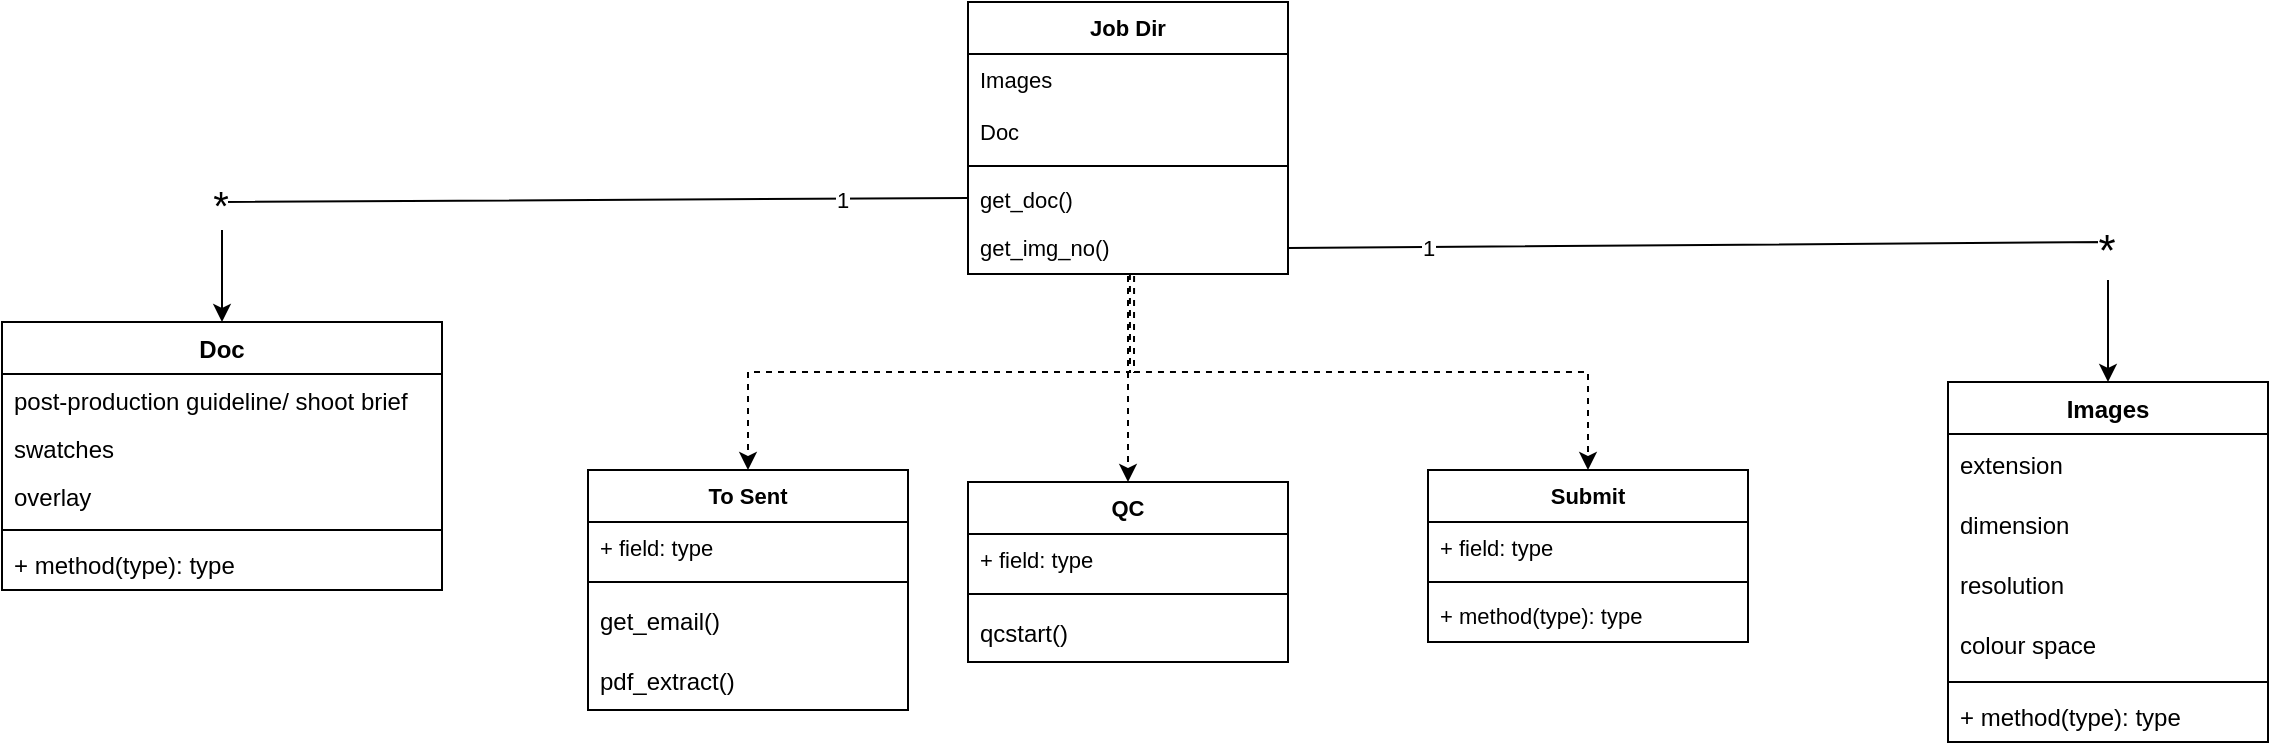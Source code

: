 <mxfile version="20.1.1" type="github">
  <diagram id="C5RBs43oDa-KdzZeNtuy" name="Page-1">
    <mxGraphModel dx="2253" dy="3107" grid="1" gridSize="10" guides="1" tooltips="1" connect="1" arrows="1" fold="1" page="1" pageScale="1" pageWidth="827" pageHeight="1169" math="0" shadow="0">
      <root>
        <mxCell id="WIyWlLk6GJQsqaUBKTNV-0" />
        <mxCell id="WIyWlLk6GJQsqaUBKTNV-1" parent="WIyWlLk6GJQsqaUBKTNV-0" />
        <mxCell id="VwqSUywwrIDKvCxyth-W-13" value="" style="endArrow=classic;html=1;rounded=0;exitX=0;exitY=0.5;exitDx=0;exitDy=0;entryX=0.5;entryY=0;entryDx=0;entryDy=0;" edge="1" parent="WIyWlLk6GJQsqaUBKTNV-1" source="VwqSUywwrIDKvCxyth-W-57" target="VwqSUywwrIDKvCxyth-W-30">
          <mxGeometry relative="1" as="geometry">
            <mxPoint x="140" y="-1100" as="sourcePoint" />
            <mxPoint x="40" y="-1100" as="targetPoint" />
            <Array as="points">
              <mxPoint x="-303" y="-1100" />
            </Array>
          </mxGeometry>
        </mxCell>
        <mxCell id="VwqSUywwrIDKvCxyth-W-17" value="&lt;font style=&quot;font-size: 20px;&quot;&gt;*&lt;/font&gt;" style="edgeLabel;html=1;align=center;verticalAlign=middle;resizable=0;points=[];" vertex="1" connectable="0" parent="VwqSUywwrIDKvCxyth-W-13">
          <mxGeometry x="0.727" y="-1" relative="1" as="geometry">
            <mxPoint as="offset" />
          </mxGeometry>
        </mxCell>
        <mxCell id="VwqSUywwrIDKvCxyth-W-18" value="1" style="edgeLabel;html=1;align=center;verticalAlign=middle;resizable=0;points=[];" vertex="1" connectable="0" parent="VwqSUywwrIDKvCxyth-W-13">
          <mxGeometry x="-0.709" relative="1" as="geometry">
            <mxPoint as="offset" />
          </mxGeometry>
        </mxCell>
        <mxCell id="VwqSUywwrIDKvCxyth-W-20" value="" style="endArrow=classic;html=1;rounded=0;entryX=0.5;entryY=0;entryDx=0;entryDy=0;exitX=1;exitY=0.5;exitDx=0;exitDy=0;" edge="1" parent="WIyWlLk6GJQsqaUBKTNV-1" source="VwqSUywwrIDKvCxyth-W-55" target="VwqSUywwrIDKvCxyth-W-37">
          <mxGeometry relative="1" as="geometry">
            <mxPoint x="250" y="-1140" as="sourcePoint" />
            <mxPoint x="420" y="-1100" as="targetPoint" />
            <Array as="points">
              <mxPoint x="640" y="-1080" />
            </Array>
          </mxGeometry>
        </mxCell>
        <mxCell id="VwqSUywwrIDKvCxyth-W-21" value="&lt;font style=&quot;font-size: 22px;&quot;&gt;*&lt;/font&gt;" style="edgeLabel;html=1;align=center;verticalAlign=middle;resizable=0;points=[];" vertex="1" connectable="0" parent="VwqSUywwrIDKvCxyth-W-20">
          <mxGeometry x="0.727" y="-1" relative="1" as="geometry">
            <mxPoint as="offset" />
          </mxGeometry>
        </mxCell>
        <mxCell id="VwqSUywwrIDKvCxyth-W-22" value="1" style="edgeLabel;html=1;align=center;verticalAlign=middle;resizable=0;points=[];" vertex="1" connectable="0" parent="VwqSUywwrIDKvCxyth-W-20">
          <mxGeometry x="-0.709" relative="1" as="geometry">
            <mxPoint as="offset" />
          </mxGeometry>
        </mxCell>
        <mxCell id="VwqSUywwrIDKvCxyth-W-30" value="Doc" style="swimlane;fontStyle=1;align=center;verticalAlign=top;childLayout=stackLayout;horizontal=1;startSize=26;horizontalStack=0;resizeParent=1;resizeParentMax=0;resizeLast=0;collapsible=1;marginBottom=0;" vertex="1" parent="WIyWlLk6GJQsqaUBKTNV-1">
          <mxGeometry x="-413" y="-1040" width="220" height="134" as="geometry" />
        </mxCell>
        <mxCell id="VwqSUywwrIDKvCxyth-W-31" value="post-production guideline/ shoot brief    " style="text;strokeColor=none;fillColor=none;align=left;verticalAlign=top;spacingLeft=4;spacingRight=4;overflow=hidden;rotatable=0;points=[[0,0.5],[1,0.5]];portConstraint=eastwest;" vertex="1" parent="VwqSUywwrIDKvCxyth-W-30">
          <mxGeometry y="26" width="220" height="24" as="geometry" />
        </mxCell>
        <mxCell id="VwqSUywwrIDKvCxyth-W-35" value="swatches" style="text;strokeColor=none;fillColor=none;align=left;verticalAlign=top;spacingLeft=4;spacingRight=4;overflow=hidden;rotatable=0;points=[[0,0.5],[1,0.5]];portConstraint=eastwest;" vertex="1" parent="VwqSUywwrIDKvCxyth-W-30">
          <mxGeometry y="50" width="220" height="24" as="geometry" />
        </mxCell>
        <mxCell id="VwqSUywwrIDKvCxyth-W-36" value="overlay" style="text;strokeColor=none;fillColor=none;align=left;verticalAlign=top;spacingLeft=4;spacingRight=4;overflow=hidden;rotatable=0;points=[[0,0.5],[1,0.5]];portConstraint=eastwest;" vertex="1" parent="VwqSUywwrIDKvCxyth-W-30">
          <mxGeometry y="74" width="220" height="26" as="geometry" />
        </mxCell>
        <mxCell id="VwqSUywwrIDKvCxyth-W-32" value="" style="line;strokeWidth=1;fillColor=none;align=left;verticalAlign=middle;spacingTop=-1;spacingLeft=3;spacingRight=3;rotatable=0;labelPosition=right;points=[];portConstraint=eastwest;" vertex="1" parent="VwqSUywwrIDKvCxyth-W-30">
          <mxGeometry y="100" width="220" height="8" as="geometry" />
        </mxCell>
        <mxCell id="VwqSUywwrIDKvCxyth-W-33" value="+ method(type): type" style="text;strokeColor=none;fillColor=none;align=left;verticalAlign=top;spacingLeft=4;spacingRight=4;overflow=hidden;rotatable=0;points=[[0,0.5],[1,0.5]];portConstraint=eastwest;" vertex="1" parent="VwqSUywwrIDKvCxyth-W-30">
          <mxGeometry y="108" width="220" height="26" as="geometry" />
        </mxCell>
        <mxCell id="VwqSUywwrIDKvCxyth-W-37" value="Images" style="swimlane;fontStyle=1;align=center;verticalAlign=top;childLayout=stackLayout;horizontal=1;startSize=26;horizontalStack=0;resizeParent=1;resizeParentMax=0;resizeLast=0;collapsible=1;marginBottom=0;" vertex="1" parent="WIyWlLk6GJQsqaUBKTNV-1">
          <mxGeometry x="560" y="-1010" width="160" height="180" as="geometry" />
        </mxCell>
        <mxCell id="jGZXXcA7KvOJNHB1vB-I-2" value="extension" style="text;strokeColor=none;fillColor=none;align=left;verticalAlign=middle;spacingLeft=4;spacingRight=4;overflow=hidden;points=[[0,0.5],[1,0.5]];portConstraint=eastwest;rotatable=0;" parent="VwqSUywwrIDKvCxyth-W-37" vertex="1">
          <mxGeometry y="26" width="160" height="30" as="geometry" />
        </mxCell>
        <mxCell id="jGZXXcA7KvOJNHB1vB-I-3" value="dimension" style="text;strokeColor=none;fillColor=none;align=left;verticalAlign=middle;spacingLeft=4;spacingRight=4;overflow=hidden;points=[[0,0.5],[1,0.5]];portConstraint=eastwest;rotatable=0;" parent="VwqSUywwrIDKvCxyth-W-37" vertex="1">
          <mxGeometry y="56" width="160" height="30" as="geometry" />
        </mxCell>
        <mxCell id="jGZXXcA7KvOJNHB1vB-I-4" value="resolution" style="text;strokeColor=none;fillColor=none;align=left;verticalAlign=middle;spacingLeft=4;spacingRight=4;overflow=hidden;points=[[0,0.5],[1,0.5]];portConstraint=eastwest;rotatable=0;" parent="VwqSUywwrIDKvCxyth-W-37" vertex="1">
          <mxGeometry y="86" width="160" height="30" as="geometry" />
        </mxCell>
        <mxCell id="jGZXXcA7KvOJNHB1vB-I-5" value="colour space" style="text;strokeColor=none;fillColor=none;align=left;verticalAlign=middle;spacingLeft=4;spacingRight=4;overflow=hidden;points=[[0,0.5],[1,0.5]];portConstraint=eastwest;rotatable=0;" parent="VwqSUywwrIDKvCxyth-W-37" vertex="1">
          <mxGeometry y="116" width="160" height="30" as="geometry" />
        </mxCell>
        <mxCell id="VwqSUywwrIDKvCxyth-W-39" value="" style="line;strokeWidth=1;fillColor=none;align=left;verticalAlign=middle;spacingTop=-1;spacingLeft=3;spacingRight=3;rotatable=0;labelPosition=right;points=[];portConstraint=eastwest;" vertex="1" parent="VwqSUywwrIDKvCxyth-W-37">
          <mxGeometry y="146" width="160" height="8" as="geometry" />
        </mxCell>
        <mxCell id="VwqSUywwrIDKvCxyth-W-40" value="+ method(type): type" style="text;strokeColor=none;fillColor=none;align=left;verticalAlign=top;spacingLeft=4;spacingRight=4;overflow=hidden;rotatable=0;points=[[0,0.5],[1,0.5]];portConstraint=eastwest;" vertex="1" parent="VwqSUywwrIDKvCxyth-W-37">
          <mxGeometry y="154" width="160" height="26" as="geometry" />
        </mxCell>
        <mxCell id="VwqSUywwrIDKvCxyth-W-42" value="QC" style="swimlane;fontStyle=1;align=center;verticalAlign=top;childLayout=stackLayout;horizontal=1;startSize=26;horizontalStack=0;resizeParent=1;resizeParentMax=0;resizeLast=0;collapsible=1;marginBottom=0;fontSize=11;" vertex="1" parent="WIyWlLk6GJQsqaUBKTNV-1">
          <mxGeometry x="70" y="-960" width="160" height="90" as="geometry" />
        </mxCell>
        <mxCell id="VwqSUywwrIDKvCxyth-W-43" value="+ field: type" style="text;strokeColor=none;fillColor=none;align=left;verticalAlign=top;spacingLeft=4;spacingRight=4;overflow=hidden;rotatable=0;points=[[0,0.5],[1,0.5]];portConstraint=eastwest;fontSize=11;" vertex="1" parent="VwqSUywwrIDKvCxyth-W-42">
          <mxGeometry y="26" width="160" height="26" as="geometry" />
        </mxCell>
        <mxCell id="VwqSUywwrIDKvCxyth-W-44" value="" style="line;strokeWidth=1;fillColor=none;align=left;verticalAlign=middle;spacingTop=-1;spacingLeft=3;spacingRight=3;rotatable=0;labelPosition=right;points=[];portConstraint=eastwest;fontSize=20;" vertex="1" parent="VwqSUywwrIDKvCxyth-W-42">
          <mxGeometry y="52" width="160" height="8" as="geometry" />
        </mxCell>
        <mxCell id="jGZXXcA7KvOJNHB1vB-I-21" value="qcstart()" style="text;strokeColor=none;fillColor=none;align=left;verticalAlign=middle;spacingLeft=4;spacingRight=4;overflow=hidden;points=[[0,0.5],[1,0.5]];portConstraint=eastwest;rotatable=0;" parent="VwqSUywwrIDKvCxyth-W-42" vertex="1">
          <mxGeometry y="60" width="160" height="30" as="geometry" />
        </mxCell>
        <mxCell id="VwqSUywwrIDKvCxyth-W-48" value="To Sent" style="swimlane;fontStyle=1;align=center;verticalAlign=top;childLayout=stackLayout;horizontal=1;startSize=26;horizontalStack=0;resizeParent=1;resizeParentMax=0;resizeLast=0;collapsible=1;marginBottom=0;fontSize=11;" vertex="1" parent="WIyWlLk6GJQsqaUBKTNV-1">
          <mxGeometry x="-120" y="-966" width="160" height="120" as="geometry" />
        </mxCell>
        <mxCell id="VwqSUywwrIDKvCxyth-W-49" value="+ field: type" style="text;strokeColor=none;fillColor=none;align=left;verticalAlign=top;spacingLeft=4;spacingRight=4;overflow=hidden;rotatable=0;points=[[0,0.5],[1,0.5]];portConstraint=eastwest;fontSize=11;" vertex="1" parent="VwqSUywwrIDKvCxyth-W-48">
          <mxGeometry y="26" width="160" height="26" as="geometry" />
        </mxCell>
        <mxCell id="VwqSUywwrIDKvCxyth-W-50" value="" style="line;strokeWidth=1;fillColor=none;align=left;verticalAlign=middle;spacingTop=-1;spacingLeft=3;spacingRight=3;rotatable=0;labelPosition=right;points=[];portConstraint=eastwest;fontSize=11;" vertex="1" parent="VwqSUywwrIDKvCxyth-W-48">
          <mxGeometry y="52" width="160" height="8" as="geometry" />
        </mxCell>
        <mxCell id="jGZXXcA7KvOJNHB1vB-I-17" value="get_email()" style="text;strokeColor=none;fillColor=none;align=left;verticalAlign=middle;spacingLeft=4;spacingRight=4;overflow=hidden;points=[[0,0.5],[1,0.5]];portConstraint=eastwest;rotatable=0;" parent="VwqSUywwrIDKvCxyth-W-48" vertex="1">
          <mxGeometry y="60" width="160" height="30" as="geometry" />
        </mxCell>
        <mxCell id="jGZXXcA7KvOJNHB1vB-I-19" value="pdf_extract()" style="text;strokeColor=none;fillColor=none;align=left;verticalAlign=middle;spacingLeft=4;spacingRight=4;overflow=hidden;points=[[0,0.5],[1,0.5]];portConstraint=eastwest;rotatable=0;" parent="VwqSUywwrIDKvCxyth-W-48" vertex="1">
          <mxGeometry y="90" width="160" height="30" as="geometry" />
        </mxCell>
        <mxCell id="VwqSUywwrIDKvCxyth-W-58" style="edgeStyle=orthogonalEdgeStyle;rounded=0;orthogonalLoop=1;jettySize=auto;html=1;exitX=0.506;exitY=1;exitDx=0;exitDy=0;entryX=0.5;entryY=0;entryDx=0;entryDy=0;fontSize=11;exitPerimeter=0;dashed=1;" edge="1" parent="WIyWlLk6GJQsqaUBKTNV-1" source="VwqSUywwrIDKvCxyth-W-55" target="VwqSUywwrIDKvCxyth-W-48">
          <mxGeometry relative="1" as="geometry">
            <mxPoint x="40" y="-966" as="targetPoint" />
          </mxGeometry>
        </mxCell>
        <mxCell id="VwqSUywwrIDKvCxyth-W-59" style="edgeStyle=orthogonalEdgeStyle;rounded=0;orthogonalLoop=1;jettySize=auto;html=1;exitX=0.5;exitY=1.038;exitDx=0;exitDy=0;entryX=0.5;entryY=0;entryDx=0;entryDy=0;dashed=1;fontSize=11;exitPerimeter=0;" edge="1" parent="WIyWlLk6GJQsqaUBKTNV-1" source="VwqSUywwrIDKvCxyth-W-55" target="VwqSUywwrIDKvCxyth-W-42">
          <mxGeometry relative="1" as="geometry" />
        </mxCell>
        <mxCell id="VwqSUywwrIDKvCxyth-W-60" style="edgeStyle=orthogonalEdgeStyle;rounded=0;orthogonalLoop=1;jettySize=auto;html=1;exitX=0.519;exitY=1.038;exitDx=0;exitDy=0;entryX=0.5;entryY=0;entryDx=0;entryDy=0;dashed=1;fontSize=11;exitPerimeter=0;" edge="1" parent="WIyWlLk6GJQsqaUBKTNV-1" source="VwqSUywwrIDKvCxyth-W-55" target="VwqSUywwrIDKvCxyth-W-61">
          <mxGeometry relative="1" as="geometry">
            <mxPoint x="381.5" y="-970" as="targetPoint" />
          </mxGeometry>
        </mxCell>
        <mxCell id="VwqSUywwrIDKvCxyth-W-52" value="Job Dir" style="swimlane;fontStyle=1;align=center;verticalAlign=top;childLayout=stackLayout;horizontal=1;startSize=26;horizontalStack=0;resizeParent=1;resizeParentMax=0;resizeLast=0;collapsible=1;marginBottom=0;fontSize=11;" vertex="1" parent="WIyWlLk6GJQsqaUBKTNV-1">
          <mxGeometry x="70" y="-1200" width="160" height="136" as="geometry" />
        </mxCell>
        <mxCell id="VwqSUywwrIDKvCxyth-W-53" value="Images" style="text;strokeColor=none;fillColor=none;align=left;verticalAlign=top;spacingLeft=4;spacingRight=4;overflow=hidden;rotatable=0;points=[[0,0.5],[1,0.5]];portConstraint=eastwest;fontSize=11;" vertex="1" parent="VwqSUywwrIDKvCxyth-W-52">
          <mxGeometry y="26" width="160" height="26" as="geometry" />
        </mxCell>
        <mxCell id="VwqSUywwrIDKvCxyth-W-56" value="Doc" style="text;strokeColor=none;fillColor=none;align=left;verticalAlign=top;spacingLeft=4;spacingRight=4;overflow=hidden;rotatable=0;points=[[0,0.5],[1,0.5]];portConstraint=eastwest;fontSize=11;" vertex="1" parent="VwqSUywwrIDKvCxyth-W-52">
          <mxGeometry y="52" width="160" height="26" as="geometry" />
        </mxCell>
        <mxCell id="VwqSUywwrIDKvCxyth-W-54" value="" style="line;strokeWidth=1;fillColor=none;align=left;verticalAlign=middle;spacingTop=-1;spacingLeft=3;spacingRight=3;rotatable=0;labelPosition=right;points=[];portConstraint=eastwest;fontSize=11;" vertex="1" parent="VwqSUywwrIDKvCxyth-W-52">
          <mxGeometry y="78" width="160" height="8" as="geometry" />
        </mxCell>
        <mxCell id="VwqSUywwrIDKvCxyth-W-57" value="get_doc()" style="text;strokeColor=none;fillColor=none;align=left;verticalAlign=top;spacingLeft=4;spacingRight=4;overflow=hidden;rotatable=0;points=[[0,0.5],[1,0.5]];portConstraint=eastwest;fontSize=11;" vertex="1" parent="VwqSUywwrIDKvCxyth-W-52">
          <mxGeometry y="86" width="160" height="24" as="geometry" />
        </mxCell>
        <mxCell id="VwqSUywwrIDKvCxyth-W-55" value="get_img_no()" style="text;strokeColor=none;fillColor=none;align=left;verticalAlign=top;spacingLeft=4;spacingRight=4;overflow=hidden;rotatable=0;points=[[0,0.5],[1,0.5]];portConstraint=eastwest;fontSize=11;" vertex="1" parent="VwqSUywwrIDKvCxyth-W-52">
          <mxGeometry y="110" width="160" height="26" as="geometry" />
        </mxCell>
        <mxCell id="VwqSUywwrIDKvCxyth-W-61" value="Submit" style="swimlane;fontStyle=1;align=center;verticalAlign=top;childLayout=stackLayout;horizontal=1;startSize=26;horizontalStack=0;resizeParent=1;resizeParentMax=0;resizeLast=0;collapsible=1;marginBottom=0;fontSize=11;" vertex="1" parent="WIyWlLk6GJQsqaUBKTNV-1">
          <mxGeometry x="300" y="-966" width="160" height="86" as="geometry" />
        </mxCell>
        <mxCell id="VwqSUywwrIDKvCxyth-W-62" value="+ field: type" style="text;strokeColor=none;fillColor=none;align=left;verticalAlign=top;spacingLeft=4;spacingRight=4;overflow=hidden;rotatable=0;points=[[0,0.5],[1,0.5]];portConstraint=eastwest;fontSize=11;" vertex="1" parent="VwqSUywwrIDKvCxyth-W-61">
          <mxGeometry y="26" width="160" height="26" as="geometry" />
        </mxCell>
        <mxCell id="VwqSUywwrIDKvCxyth-W-63" value="" style="line;strokeWidth=1;fillColor=none;align=left;verticalAlign=middle;spacingTop=-1;spacingLeft=3;spacingRight=3;rotatable=0;labelPosition=right;points=[];portConstraint=eastwest;fontSize=11;" vertex="1" parent="VwqSUywwrIDKvCxyth-W-61">
          <mxGeometry y="52" width="160" height="8" as="geometry" />
        </mxCell>
        <mxCell id="VwqSUywwrIDKvCxyth-W-64" value="+ method(type): type" style="text;strokeColor=none;fillColor=none;align=left;verticalAlign=top;spacingLeft=4;spacingRight=4;overflow=hidden;rotatable=0;points=[[0,0.5],[1,0.5]];portConstraint=eastwest;fontSize=11;" vertex="1" parent="VwqSUywwrIDKvCxyth-W-61">
          <mxGeometry y="60" width="160" height="26" as="geometry" />
        </mxCell>
      </root>
    </mxGraphModel>
  </diagram>
</mxfile>
